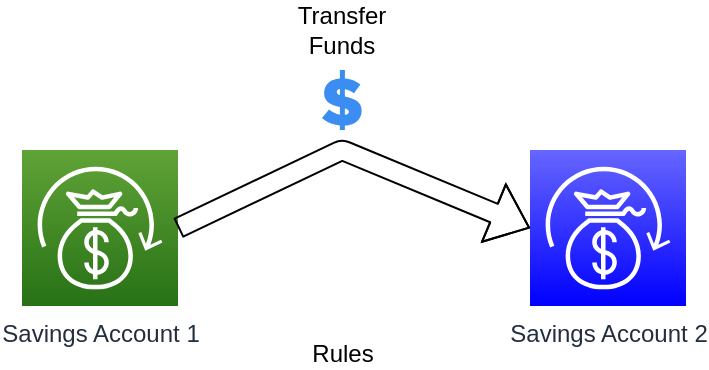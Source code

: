 <mxfile version="14.8.4" type="device" pages="3"><diagram id="0L0taY-bR_LyO4t52Oph" name="Problem"><mxGraphModel dx="974" dy="541" grid="1" gridSize="10" guides="1" tooltips="1" connect="1" arrows="1" fold="1" page="1" pageScale="1" pageWidth="827" pageHeight="1169" math="0" shadow="0"><root><mxCell id="0"/><mxCell id="1" parent="0"/><mxCell id="3ejy1JQfTc-Q7Vslxj2Z-2" value="Savings Account 1" style="points=[[0,0,0],[0.25,0,0],[0.5,0,0],[0.75,0,0],[1,0,0],[0,1,0],[0.25,1,0],[0.5,1,0],[0.75,1,0],[1,1,0],[0,0.25,0],[0,0.5,0],[0,0.75,0],[1,0.25,0],[1,0.5,0],[1,0.75,0]];outlineConnect=0;fontColor=#232F3E;gradientColor=#60A337;gradientDirection=north;fillColor=#277116;strokeColor=#ffffff;dashed=0;verticalLabelPosition=bottom;verticalAlign=top;align=center;html=1;fontSize=12;fontStyle=0;aspect=fixed;shape=mxgraph.aws4.resourceIcon;resIcon=mxgraph.aws4.savings_plans;" vertex="1" parent="1"><mxGeometry x="10" y="80" width="78" height="78" as="geometry"/></mxCell><mxCell id="3ejy1JQfTc-Q7Vslxj2Z-3" value="Savings Account 2" style="points=[[0,0,0],[0.25,0,0],[0.5,0,0],[0.75,0,0],[1,0,0],[0,1,0],[0.25,1,0],[0.5,1,0],[0.75,1,0],[1,1,0],[0,0.25,0],[0,0.5,0],[0,0.75,0],[1,0.25,0],[1,0.5,0],[1,0.75,0]];outlineConnect=0;fontColor=#232F3E;gradientDirection=north;strokeColor=#ffffff;dashed=0;verticalLabelPosition=bottom;verticalAlign=top;align=center;html=1;fontSize=12;fontStyle=0;aspect=fixed;shape=mxgraph.aws4.resourceIcon;resIcon=mxgraph.aws4.savings_plans;fillColor=#0000FF;gradientColor=#6666FF;" vertex="1" parent="1"><mxGeometry x="264" y="80" width="78" height="78" as="geometry"/></mxCell><mxCell id="3ejy1JQfTc-Q7Vslxj2Z-4" value="" style="html=1;aspect=fixed;strokeColor=none;shadow=0;align=center;verticalAlign=top;fillColor=#3B8DF1;shape=mxgraph.gcp2.cost_savings" vertex="1" parent="1"><mxGeometry x="160" y="40" width="19.8" height="30" as="geometry"/></mxCell><mxCell id="3ejy1JQfTc-Q7Vslxj2Z-5" value="" style="shape=flexArrow;endArrow=classic;html=1;exitX=1;exitY=0.5;exitDx=0;exitDy=0;exitPerimeter=0;entryX=0;entryY=0.5;entryDx=0;entryDy=0;entryPerimeter=0;" edge="1" parent="1" source="3ejy1JQfTc-Q7Vslxj2Z-2" target="3ejy1JQfTc-Q7Vslxj2Z-3"><mxGeometry width="50" height="50" relative="1" as="geometry"><mxPoint x="240" y="230" as="sourcePoint"/><mxPoint x="290" y="180" as="targetPoint"/><Array as="points"><mxPoint x="170" y="80"/></Array></mxGeometry></mxCell><mxCell id="3ejy1JQfTc-Q7Vslxj2Z-6" value="Transfer Funds" style="text;html=1;strokeColor=none;fillColor=none;align=center;verticalAlign=middle;whiteSpace=wrap;rounded=0;" vertex="1" parent="1"><mxGeometry x="149.9" y="10" width="40" height="20" as="geometry"/></mxCell><mxCell id="3ejy1JQfTc-Q7Vslxj2Z-7" value="Rules" style="shape=image;html=1;verticalAlign=top;verticalLabelPosition=bottom;labelBackgroundColor=#ffffff;imageAspect=0;aspect=fixed;image=https://cdn0.iconfinder.com/data/icons/smart-car-5/512/N_T_1350Artboard_1-128.png;strokeColor=#FFFFFF;fillColor=#0000FF;gradientColor=#6666FF;" vertex="1" parent="1"><mxGeometry x="140.9" y="110" width="58" height="58" as="geometry"/></mxCell></root></mxGraphModel></diagram><diagram id="ISnXs6cDnoWTDFNh51TZ" name="Solution"><mxGraphModel dx="974" dy="541" grid="1" gridSize="10" guides="1" tooltips="1" connect="1" arrows="1" fold="1" page="1" pageScale="1" pageWidth="827" pageHeight="1169" math="0" shadow="0"><root><mxCell id="FslHXaV5j64b3UKcCEm0-0"/><mxCell id="FslHXaV5j64b3UKcCEm0-1" parent="FslHXaV5j64b3UKcCEm0-0"/><mxCell id="LvW3ChKSLqX5zshgoP47-0" value="" style="aspect=fixed;html=1;points=[];align=center;image;fontSize=12;image=img/lib/azure2/compute/Azure_Spring_Cloud.svg;strokeColor=#FFFFFF;fillColor=#0000FF;gradientColor=#6666FF;" vertex="1" parent="FslHXaV5j64b3UKcCEm0-1"><mxGeometry x="430" y="200" width="68" height="64" as="geometry"/></mxCell><mxCell id="LvW3ChKSLqX5zshgoP47-1" value="" style="aspect=fixed;perimeter=ellipsePerimeter;html=1;align=center;shadow=0;dashed=0;fontColor=#4277BB;labelBackgroundColor=#ffffff;fontSize=12;spacingTop=3;image;image=img/lib/ibm/applications/microservice.svg;strokeColor=#FFFFFF;fillColor=#0000FF;gradientColor=#6666FF;" vertex="1" parent="FslHXaV5j64b3UKcCEm0-1"><mxGeometry x="130" y="140" width="82.2" height="60" as="geometry"/></mxCell></root></mxGraphModel></diagram><diagram id="-G8ma9la6liMV1FwY8h3" name="Entities"><mxGraphModel dx="974" dy="541" grid="1" gridSize="10" guides="1" tooltips="1" connect="1" arrows="1" fold="1" page="1" pageScale="1" pageWidth="827" pageHeight="1169" math="0" shadow="0"><root><mxCell id="r5B0l2a_ZZO5UVJOerop-0"/><mxCell id="r5B0l2a_ZZO5UVJOerop-1" parent="r5B0l2a_ZZO5UVJOerop-0"/><mxCell id="l3kNYAZwek0I9YIOg9j8-0" value="Customer" style="swimlane;fontStyle=1;align=center;verticalAlign=top;childLayout=stackLayout;horizontal=1;startSize=26;horizontalStack=0;resizeParent=1;resizeParentMax=0;resizeLast=0;collapsible=1;marginBottom=0;dashed=0;html=1;" vertex="1" parent="r5B0l2a_ZZO5UVJOerop-1"><mxGeometry x="40" y="40" width="160" height="128" as="geometry"/></mxCell><mxCell id="l3kNYAZwek0I9YIOg9j8-1" value="+ id: int (pk)&#xA;+ first_name: string&#xA;+ second_name: string&#xA;+ surname: string&#xA;+ second_surname: string&#xA;&#xA;" style="text;strokeColor=none;fillColor=none;align=left;verticalAlign=top;spacingLeft=4;spacingRight=4;overflow=hidden;rotatable=0;points=[[0,0.5],[1,0.5]];portConstraint=eastwest;" vertex="1" parent="l3kNYAZwek0I9YIOg9j8-0"><mxGeometry y="26" width="160" height="94" as="geometry"/></mxCell><mxCell id="l3kNYAZwek0I9YIOg9j8-2" value="" style="line;strokeWidth=1;fillColor=none;align=left;verticalAlign=middle;spacingTop=-1;spacingLeft=3;spacingRight=3;rotatable=0;labelPosition=right;points=[];portConstraint=eastwest;" vertex="1" parent="l3kNYAZwek0I9YIOg9j8-0"><mxGeometry y="120" width="160" height="8" as="geometry"/></mxCell><mxCell id="l3kNYAZwek0I9YIOg9j8-4" value="Account" style="swimlane;fontStyle=1;align=center;verticalAlign=top;childLayout=stackLayout;horizontal=1;startSize=26;horizontalStack=0;resizeParent=1;resizeParentMax=0;resizeLast=0;collapsible=1;marginBottom=0;dashed=0;html=1;" vertex="1" parent="r5B0l2a_ZZO5UVJOerop-1"><mxGeometry x="360" y="40" width="160" height="128" as="geometry"/></mxCell><mxCell id="l3kNYAZwek0I9YIOg9j8-5" value="+ id: int (pk)&#xA;+ id_holder: int (fk)&#xA;+ amount: float&#xA;+ id_currency:int (pk)&#xA;+ id_country: int (pk)&#xA;&#xA;&#xA;&#xA;" style="text;strokeColor=none;fillColor=none;align=left;verticalAlign=top;spacingLeft=4;spacingRight=4;overflow=hidden;rotatable=0;points=[[0,0.5],[1,0.5]];portConstraint=eastwest;" vertex="1" parent="l3kNYAZwek0I9YIOg9j8-4"><mxGeometry y="26" width="160" height="94" as="geometry"/></mxCell><mxCell id="l3kNYAZwek0I9YIOg9j8-6" value="" style="line;strokeWidth=1;fillColor=none;align=left;verticalAlign=middle;spacingTop=-1;spacingLeft=3;spacingRight=3;rotatable=0;labelPosition=right;points=[];portConstraint=eastwest;" vertex="1" parent="l3kNYAZwek0I9YIOg9j8-4"><mxGeometry y="120" width="160" height="8" as="geometry"/></mxCell><mxCell id="l3kNYAZwek0I9YIOg9j8-8" value="Currency" style="swimlane;fontStyle=1;align=center;verticalAlign=top;childLayout=stackLayout;horizontal=1;startSize=26;horizontalStack=0;resizeParent=1;resizeParentMax=0;resizeLast=0;collapsible=1;marginBottom=0;dashed=0;html=1;" vertex="1" parent="r5B0l2a_ZZO5UVJOerop-1"><mxGeometry x="667" y="40" width="160" height="128" as="geometry"/></mxCell><mxCell id="l3kNYAZwek0I9YIOg9j8-9" value="+ id: int (pk)&#xA;+ symbol: string&#xA;+ abbreviation: string&#xA;&#xA;&#xA;" style="text;strokeColor=none;fillColor=none;align=left;verticalAlign=top;spacingLeft=4;spacingRight=4;overflow=hidden;rotatable=0;points=[[0,0.5],[1,0.5]];portConstraint=eastwest;" vertex="1" parent="l3kNYAZwek0I9YIOg9j8-8"><mxGeometry y="26" width="160" height="94" as="geometry"/></mxCell><mxCell id="l3kNYAZwek0I9YIOg9j8-10" value="" style="line;strokeWidth=1;fillColor=none;align=left;verticalAlign=middle;spacingTop=-1;spacingLeft=3;spacingRight=3;rotatable=0;labelPosition=right;points=[];portConstraint=eastwest;" vertex="1" parent="l3kNYAZwek0I9YIOg9j8-8"><mxGeometry y="120" width="160" height="8" as="geometry"/></mxCell><mxCell id="8qXbj0tUtQwKxVTEgadj-14" style="edgeStyle=orthogonalEdgeStyle;rounded=0;orthogonalLoop=1;jettySize=auto;html=1;entryX=0.5;entryY=1;entryDx=0;entryDy=0;fontColor=#232F3E;endArrow=none;endFill=0;startSize=26;" edge="1" parent="r5B0l2a_ZZO5UVJOerop-1" source="l3kNYAZwek0I9YIOg9j8-12" target="l3kNYAZwek0I9YIOg9j8-4"><mxGeometry relative="1" as="geometry"/></mxCell><mxCell id="l3kNYAZwek0I9YIOg9j8-12" value="Transfer" style="swimlane;fontStyle=1;align=center;verticalAlign=top;childLayout=stackLayout;horizontal=1;startSize=26;horizontalStack=0;resizeParent=1;resizeParentMax=0;resizeLast=0;collapsible=1;marginBottom=0;dashed=0;html=1;" vertex="1" parent="r5B0l2a_ZZO5UVJOerop-1"><mxGeometry x="345" y="240" width="190" height="148" as="geometry"/></mxCell><mxCell id="l3kNYAZwek0I9YIOg9j8-13" value="+ id: int (pk)&#xA;+ id_origin_account: int (fk)&#xA;+ id_destination_account: int (fk)&#xA;+ amount: float&#xA;+ id_currency:int (pk)&#xA;+ datetime: date (pk)&#xA;+ status: string&#xA;&#xA;&#xA;&#xA;&#xA;" style="text;strokeColor=none;fillColor=none;align=left;verticalAlign=top;spacingLeft=4;spacingRight=4;overflow=hidden;rotatable=0;points=[[0,0.5],[1,0.5]];portConstraint=eastwest;" vertex="1" parent="l3kNYAZwek0I9YIOg9j8-12"><mxGeometry y="26" width="190" height="114" as="geometry"/></mxCell><mxCell id="l3kNYAZwek0I9YIOg9j8-14" value="" style="line;strokeWidth=1;fillColor=none;align=left;verticalAlign=middle;spacingTop=-1;spacingLeft=3;spacingRight=3;rotatable=0;labelPosition=right;points=[];portConstraint=eastwest;" vertex="1" parent="l3kNYAZwek0I9YIOg9j8-12"><mxGeometry y="140" width="190" height="8" as="geometry"/></mxCell><mxCell id="8qXbj0tUtQwKxVTEgadj-12" style="edgeStyle=orthogonalEdgeStyle;rounded=0;orthogonalLoop=1;jettySize=auto;html=1;entryX=0;entryY=0.5;entryDx=0;entryDy=0;fontColor=#232F3E;startSize=26;endArrow=none;endFill=0;" edge="1" parent="r5B0l2a_ZZO5UVJOerop-1" source="l3kNYAZwek0I9YIOg9j8-1" target="l3kNYAZwek0I9YIOg9j8-5"><mxGeometry relative="1" as="geometry"/></mxCell><mxCell id="8qXbj0tUtQwKxVTEgadj-13" style="edgeStyle=orthogonalEdgeStyle;rounded=0;orthogonalLoop=1;jettySize=auto;html=1;fontColor=#232F3E;endArrow=none;endFill=0;startSize=26;" edge="1" parent="r5B0l2a_ZZO5UVJOerop-1" source="l3kNYAZwek0I9YIOg9j8-5" target="l3kNYAZwek0I9YIOg9j8-9"><mxGeometry relative="1" as="geometry"/></mxCell><mxCell id="8qXbj0tUtQwKxVTEgadj-15" style="edgeStyle=orthogonalEdgeStyle;rounded=0;orthogonalLoop=1;jettySize=auto;html=1;entryX=0.525;entryY=0.875;entryDx=0;entryDy=0;entryPerimeter=0;fontColor=#232F3E;endArrow=none;endFill=0;startSize=26;" edge="1" parent="r5B0l2a_ZZO5UVJOerop-1" source="l3kNYAZwek0I9YIOg9j8-13" target="l3kNYAZwek0I9YIOg9j8-10"><mxGeometry relative="1" as="geometry"/></mxCell><mxCell id="8qXbj0tUtQwKxVTEgadj-16" value="1" style="text;html=1;strokeColor=none;fillColor=none;align=center;verticalAlign=middle;whiteSpace=wrap;rounded=0;dashed=0;startSize=26;" vertex="1" parent="r5B0l2a_ZZO5UVJOerop-1"><mxGeometry x="200" y="90" width="40" height="20" as="geometry"/></mxCell><mxCell id="8qXbj0tUtQwKxVTEgadj-17" value="*" style="text;html=1;strokeColor=none;fillColor=none;align=center;verticalAlign=middle;whiteSpace=wrap;rounded=0;dashed=0;startSize=26;" vertex="1" parent="r5B0l2a_ZZO5UVJOerop-1"><mxGeometry x="320" y="90" width="40" height="20" as="geometry"/></mxCell><mxCell id="8qXbj0tUtQwKxVTEgadj-18" value="*" style="text;html=1;strokeColor=none;fillColor=none;align=center;verticalAlign=middle;whiteSpace=wrap;rounded=0;dashed=0;startSize=26;" vertex="1" parent="r5B0l2a_ZZO5UVJOerop-1"><mxGeometry x="520" y="90" width="40" height="20" as="geometry"/></mxCell><mxCell id="8qXbj0tUtQwKxVTEgadj-19" value="1" style="text;html=1;strokeColor=none;fillColor=none;align=center;verticalAlign=middle;whiteSpace=wrap;rounded=0;dashed=0;startSize=26;" vertex="1" parent="r5B0l2a_ZZO5UVJOerop-1"><mxGeometry x="620" y="90" width="40" height="20" as="geometry"/></mxCell><mxCell id="8qXbj0tUtQwKxVTEgadj-20" value="1" style="text;html=1;strokeColor=none;fillColor=none;align=center;verticalAlign=middle;whiteSpace=wrap;rounded=0;dashed=0;startSize=26;" vertex="1" parent="r5B0l2a_ZZO5UVJOerop-1"><mxGeometry x="710" y="168" width="40" height="20" as="geometry"/></mxCell><mxCell id="8qXbj0tUtQwKxVTEgadj-21" value="*" style="text;html=1;strokeColor=none;fillColor=none;align=center;verticalAlign=middle;whiteSpace=wrap;rounded=0;dashed=0;startSize=26;" vertex="1" parent="r5B0l2a_ZZO5UVJOerop-1"><mxGeometry x="394" y="170" width="40" height="20" as="geometry"/></mxCell><mxCell id="8qXbj0tUtQwKxVTEgadj-22" value="*" style="text;html=1;strokeColor=none;fillColor=none;align=center;verticalAlign=middle;whiteSpace=wrap;rounded=0;dashed=0;startSize=26;" vertex="1" parent="r5B0l2a_ZZO5UVJOerop-1"><mxGeometry x="540" y="300" width="40" height="20" as="geometry"/></mxCell><mxCell id="8qXbj0tUtQwKxVTEgadj-23" value="1" style="text;html=1;strokeColor=none;fillColor=none;align=center;verticalAlign=middle;whiteSpace=wrap;rounded=0;dashed=0;startSize=26;" vertex="1" parent="r5B0l2a_ZZO5UVJOerop-1"><mxGeometry x="400" y="220" width="40" height="20" as="geometry"/></mxCell></root></mxGraphModel></diagram></mxfile>